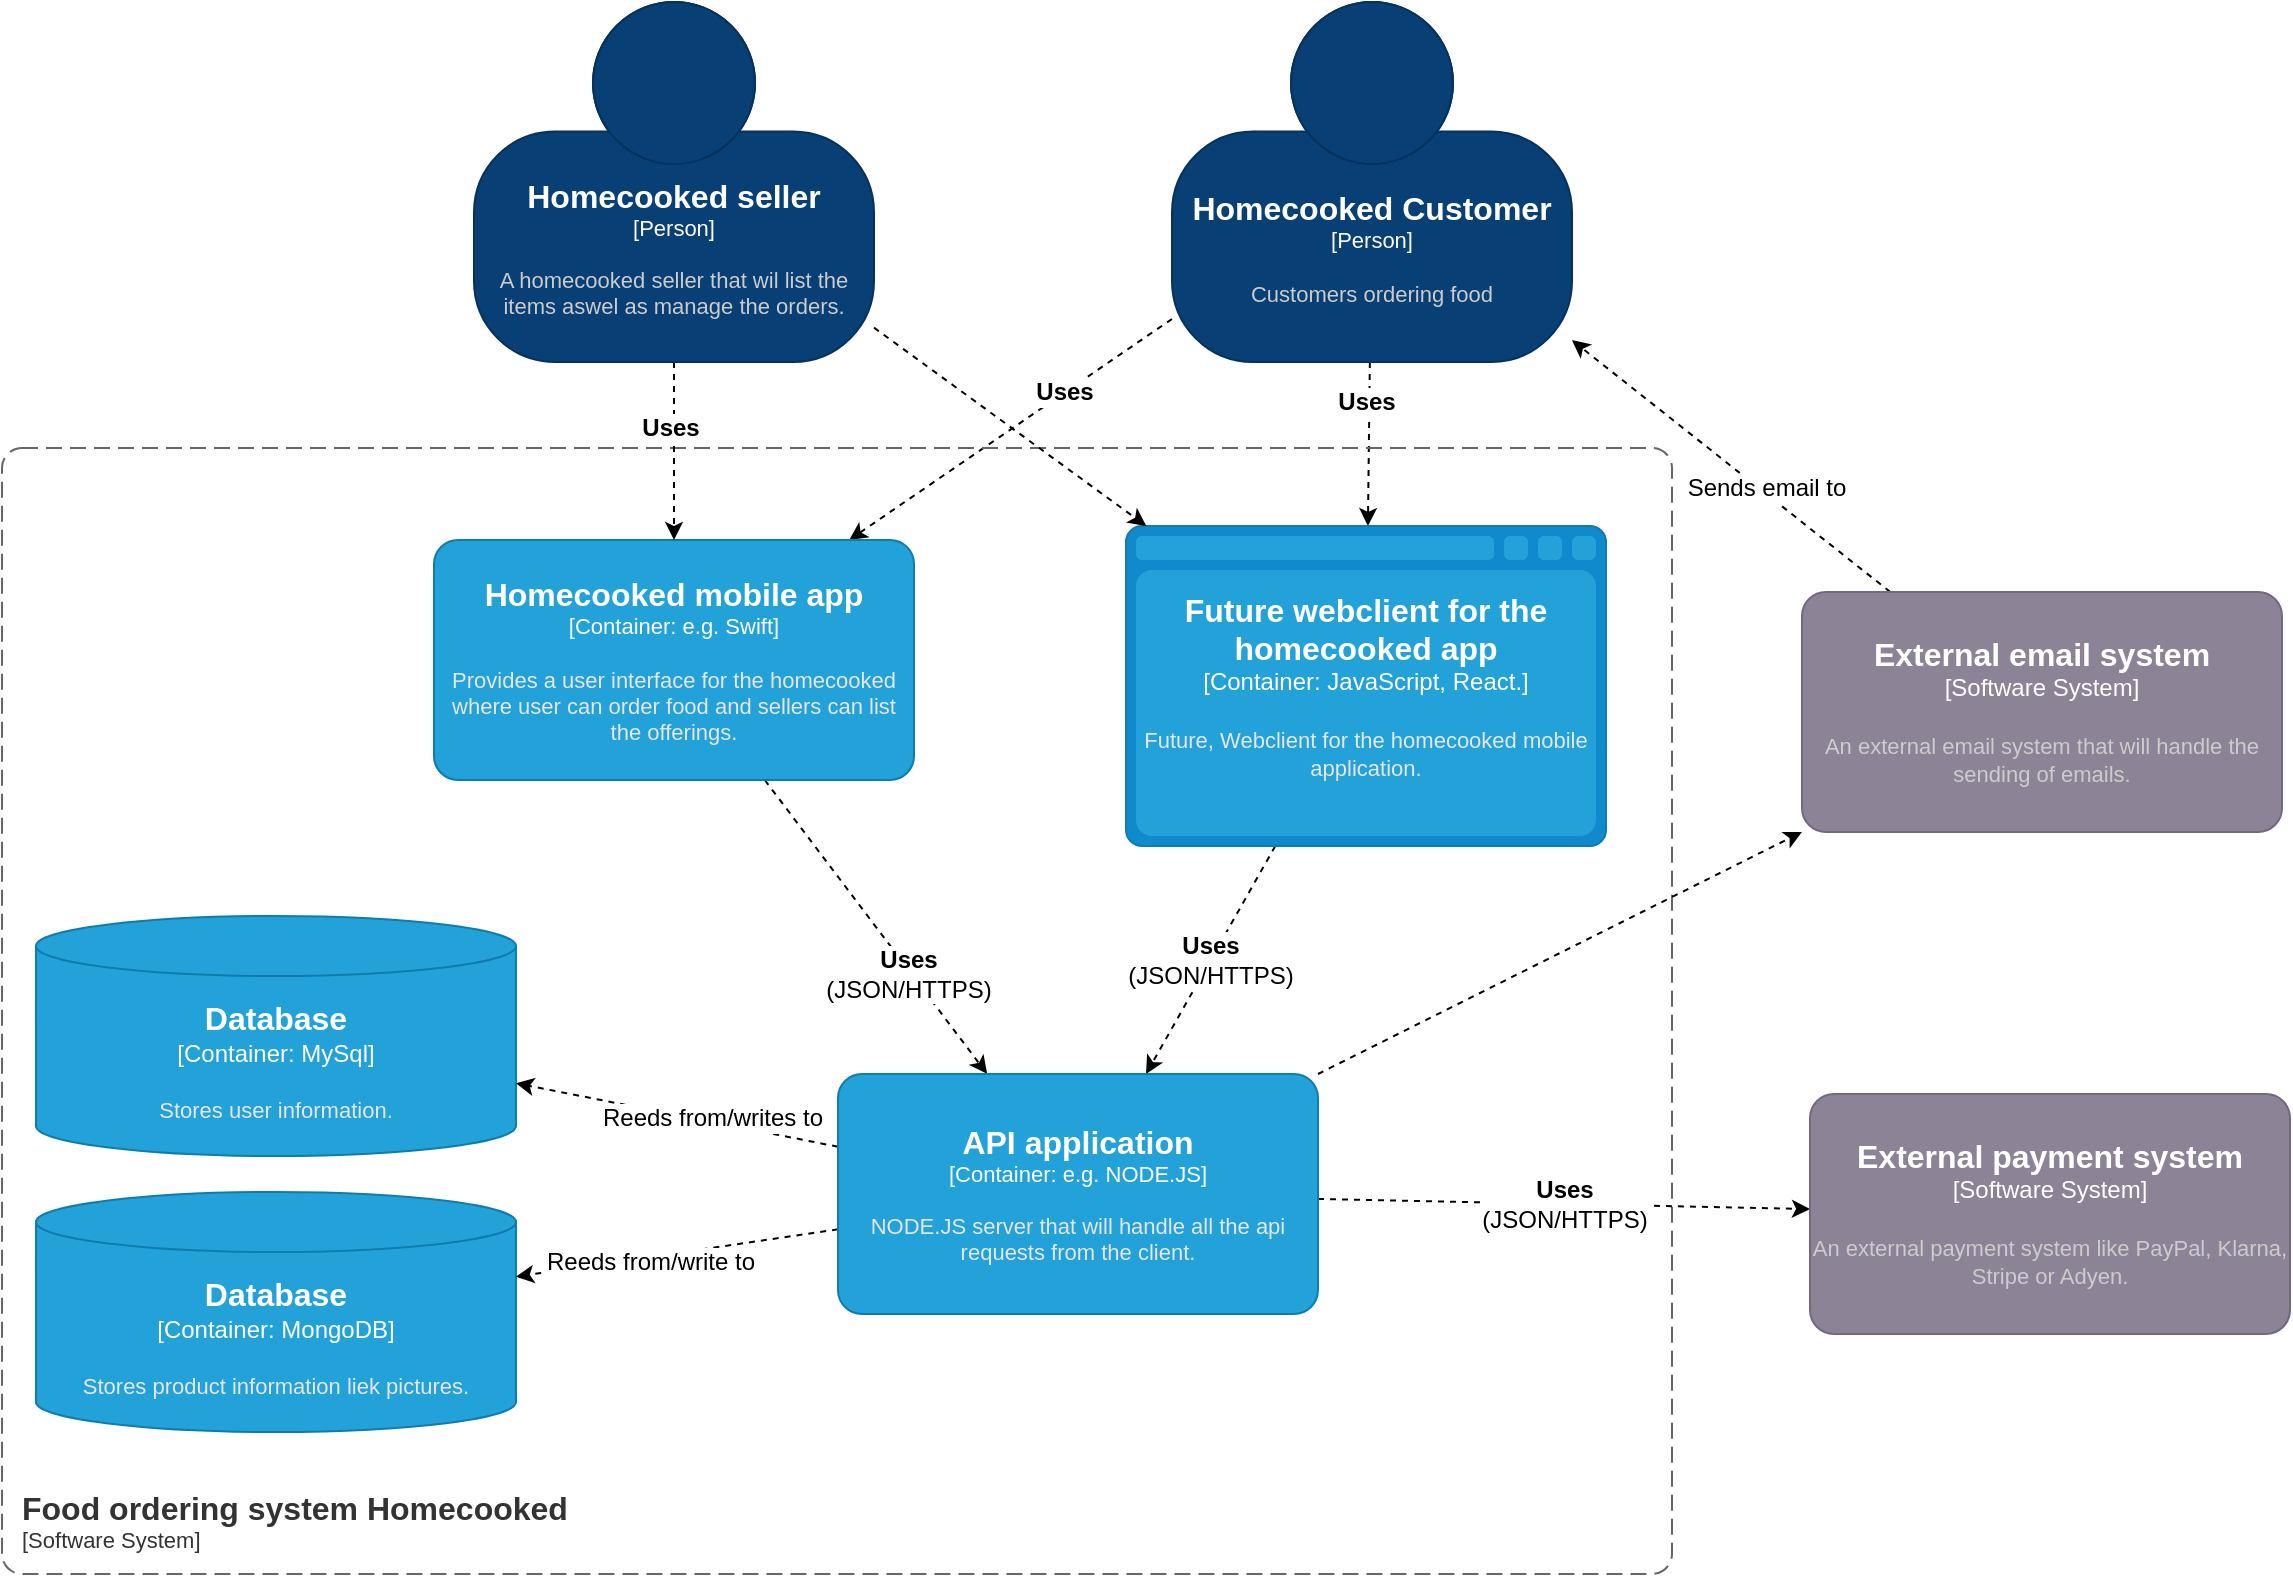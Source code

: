 <mxfile version="20.6.0" type="device"><diagram id="55MKK8f3aCwv0sgGefRT" name="Pagina-1"><mxGraphModel dx="1454" dy="859" grid="0" gridSize="10" guides="1" tooltips="1" connect="1" arrows="1" fold="1" page="1" pageScale="1" pageWidth="827" pageHeight="1169" math="0" shadow="0"><root><mxCell id="0"/><mxCell id="1" parent="0"/><mxCell id="LanXrN-nFh_jiTZZTWTy-5" style="rounded=0;orthogonalLoop=1;jettySize=auto;html=1;dashed=1;" edge="1" parent="1" source="LanXrN-nFh_jiTZZTWTy-1" target="LanXrN-nFh_jiTZZTWTy-4"><mxGeometry relative="1" as="geometry"/></mxCell><mxCell id="LanXrN-nFh_jiTZZTWTy-6" value="&lt;b&gt;&lt;font style=&quot;font-size: 12px;&quot;&gt;Uses&lt;/font&gt;&lt;/b&gt;" style="edgeLabel;html=1;align=center;verticalAlign=middle;resizable=0;points=[];" vertex="1" connectable="0" parent="LanXrN-nFh_jiTZZTWTy-5"><mxGeometry x="-0.331" y="-1" relative="1" as="geometry"><mxPoint as="offset"/></mxGeometry></mxCell><mxCell id="LanXrN-nFh_jiTZZTWTy-9" style="rounded=0;orthogonalLoop=1;jettySize=auto;html=1;dashed=1;" edge="1" parent="1" source="LanXrN-nFh_jiTZZTWTy-1" target="LanXrN-nFh_jiTZZTWTy-8"><mxGeometry relative="1" as="geometry"/></mxCell><mxCell id="LanXrN-nFh_jiTZZTWTy-10" value="&lt;b&gt;&lt;font style=&quot;font-size: 12px;&quot;&gt;Uses&lt;/font&gt;&lt;/b&gt;" style="edgeLabel;html=1;align=center;verticalAlign=middle;resizable=0;points=[];" vertex="1" connectable="0" parent="LanXrN-nFh_jiTZZTWTy-9"><mxGeometry x="-0.508" y="-1" relative="1" as="geometry"><mxPoint x="-1" as="offset"/></mxGeometry></mxCell><object placeholders="1" c4Name="Homecooked Customer" c4Type="Person" c4Description="Customers ordering food" label="&lt;font style=&quot;font-size: 16px&quot;&gt;&lt;b&gt;%c4Name%&lt;/b&gt;&lt;/font&gt;&lt;div&gt;[%c4Type%]&lt;/div&gt;&lt;br&gt;&lt;div&gt;&lt;font style=&quot;font-size: 11px&quot;&gt;&lt;font color=&quot;#cccccc&quot;&gt;%c4Description%&lt;/font&gt;&lt;/div&gt;" id="LanXrN-nFh_jiTZZTWTy-1"><mxCell style="html=1;fontSize=11;dashed=0;whiteSpace=wrap;fillColor=#083F75;strokeColor=#06315C;fontColor=#ffffff;shape=mxgraph.c4.person2;align=center;metaEdit=1;points=[[0.5,0,0],[1,0.5,0],[1,0.75,0],[0.75,1,0],[0.5,1,0],[0.25,1,0],[0,0.75,0],[0,0.5,0]];resizable=0;" vertex="1" parent="1"><mxGeometry x="635" y="77" width="200" height="180" as="geometry"/></mxCell></object><object placeholders="1" c4Name="Food ordering system Homecooked" c4Type="SystemScopeBoundary" c4Application="Software System" label="&lt;font style=&quot;font-size: 16px&quot;&gt;&lt;b&gt;&lt;div style=&quot;text-align: left&quot;&gt;%c4Name%&lt;/div&gt;&lt;/b&gt;&lt;/font&gt;&lt;div style=&quot;text-align: left&quot;&gt;[%c4Application%]&lt;/div&gt;" id="LanXrN-nFh_jiTZZTWTy-3"><mxCell style="rounded=1;fontSize=11;whiteSpace=wrap;html=1;dashed=1;arcSize=20;fillColor=none;strokeColor=#666666;fontColor=#333333;labelBackgroundColor=none;align=left;verticalAlign=bottom;labelBorderColor=none;spacingTop=0;spacing=10;dashPattern=8 4;metaEdit=1;rotatable=0;perimeter=rectanglePerimeter;noLabel=0;labelPadding=0;allowArrows=0;connectable=0;expand=0;recursiveResize=0;editable=1;pointerEvents=0;absoluteArcSize=1;points=[[0.25,0,0],[0.5,0,0],[0.75,0,0],[1,0.25,0],[1,0.5,0],[1,0.75,0],[0.75,1,0],[0.5,1,0],[0.25,1,0],[0,0.75,0],[0,0.5,0],[0,0.25,0]];" vertex="1" parent="1"><mxGeometry x="50" y="300" width="835" height="563" as="geometry"/></mxCell></object><mxCell id="LanXrN-nFh_jiTZZTWTy-23" style="edgeStyle=none;rounded=0;orthogonalLoop=1;jettySize=auto;html=1;fontSize=12;dashed=1;" edge="1" parent="1" source="LanXrN-nFh_jiTZZTWTy-4" target="LanXrN-nFh_jiTZZTWTy-16"><mxGeometry relative="1" as="geometry"/></mxCell><mxCell id="LanXrN-nFh_jiTZZTWTy-24" value="&lt;b&gt;Uses&lt;/b&gt;&lt;br&gt;(JSON/HTTPS)" style="edgeLabel;html=1;align=center;verticalAlign=middle;resizable=0;points=[];fontSize=12;" vertex="1" connectable="0" parent="LanXrN-nFh_jiTZZTWTy-23"><mxGeometry x="0.304" y="-1" relative="1" as="geometry"><mxPoint as="offset"/></mxGeometry></mxCell><object placeholders="1" c4Name="Homecooked mobile app " c4Type="Container" c4Technology="e.g. Swift" c4Description="Provides a user interface for the homecooked where user can order food and sellers can list the offerings." label="&lt;font style=&quot;font-size: 16px&quot;&gt;&lt;b&gt;%c4Name%&lt;/b&gt;&lt;/font&gt;&lt;div&gt;[%c4Type%: %c4Technology%]&lt;/div&gt;&lt;br&gt;&lt;div&gt;&lt;font style=&quot;font-size: 11px&quot;&gt;&lt;font color=&quot;#E6E6E6&quot;&gt;%c4Description%&lt;/font&gt;&lt;/div&gt;" id="LanXrN-nFh_jiTZZTWTy-4"><mxCell style="rounded=1;whiteSpace=wrap;html=1;fontSize=11;labelBackgroundColor=none;fillColor=#23A2D9;fontColor=#ffffff;align=center;arcSize=10;strokeColor=#0E7DAD;metaEdit=1;resizable=0;points=[[0.25,0,0],[0.5,0,0],[0.75,0,0],[1,0.25,0],[1,0.5,0],[1,0.75,0],[0.75,1,0],[0.5,1,0],[0.25,1,0],[0,0.75,0],[0,0.5,0],[0,0.25,0]];" vertex="1" parent="1"><mxGeometry x="266" y="346" width="240" height="120" as="geometry"/></mxCell></object><object placeholders="1" c4Type="Database" c4Container="Container" c4Technology="MongoDB" c4Description="Stores product information liek pictures. " label="&lt;font style=&quot;font-size: 16px&quot;&gt;&lt;b&gt;%c4Type%&lt;/b&gt;&lt;/font&gt;&lt;div&gt;[%c4Container%:&amp;nbsp;%c4Technology%]&lt;/div&gt;&lt;br&gt;&lt;div&gt;&lt;font style=&quot;font-size: 11px&quot;&gt;&lt;font color=&quot;#E6E6E6&quot;&gt;%c4Description%&lt;/font&gt;&lt;/div&gt;" id="LanXrN-nFh_jiTZZTWTy-7"><mxCell style="shape=cylinder3;size=15;whiteSpace=wrap;html=1;boundedLbl=1;rounded=0;labelBackgroundColor=none;fillColor=#23A2D9;fontSize=12;fontColor=#ffffff;align=center;strokeColor=#0E7DAD;metaEdit=1;points=[[0.5,0,0],[1,0.25,0],[1,0.5,0],[1,0.75,0],[0.5,1,0],[0,0.75,0],[0,0.5,0],[0,0.25,0]];resizable=0;" vertex="1" parent="1"><mxGeometry x="67" y="672" width="240" height="120" as="geometry"/></mxCell></object><mxCell id="LanXrN-nFh_jiTZZTWTy-25" value="&lt;b&gt;Uses&lt;/b&gt;&lt;br&gt;(JSON/HTTPS)" style="edgeStyle=none;rounded=0;orthogonalLoop=1;jettySize=auto;html=1;fontSize=12;dashed=1;" edge="1" parent="1" source="LanXrN-nFh_jiTZZTWTy-8" target="LanXrN-nFh_jiTZZTWTy-16"><mxGeometry relative="1" as="geometry"/></mxCell><object placeholders="1" c4Type="Future webclient for the homecooked app" c4Container="Container" c4Technology="JavaScript, React." c4Description="Future, Webclient for the homecooked mobile application." label="&lt;font style=&quot;font-size: 16px&quot;&gt;&lt;b&gt;%c4Type%&lt;/b&gt;&lt;/font&gt;&lt;div&gt;[%c4Container%:&amp;nbsp;%c4Technology%]&lt;/div&gt;&lt;br&gt;&lt;div&gt;&lt;font style=&quot;font-size: 11px&quot;&gt;&lt;font color=&quot;#E6E6E6&quot;&gt;%c4Description%&lt;/font&gt;&lt;/div&gt;" id="LanXrN-nFh_jiTZZTWTy-8"><mxCell style="shape=mxgraph.c4.webBrowserContainer2;whiteSpace=wrap;html=1;boundedLbl=1;rounded=0;labelBackgroundColor=none;strokeColor=#118ACD;fillColor=#23A2D9;strokeColor=#118ACD;strokeColor2=#0E7DAD;fontSize=12;fontColor=#ffffff;align=center;metaEdit=1;points=[[0.5,0,0],[1,0.25,0],[1,0.5,0],[1,0.75,0],[0.5,1,0],[0,0.75,0],[0,0.5,0],[0,0.25,0]];resizable=0;" vertex="1" parent="1"><mxGeometry x="612" y="339" width="240" height="160" as="geometry"/></mxCell></object><mxCell id="LanXrN-nFh_jiTZZTWTy-12" style="rounded=0;orthogonalLoop=1;jettySize=auto;html=1;dashed=1;" edge="1" parent="1" source="LanXrN-nFh_jiTZZTWTy-11" target="LanXrN-nFh_jiTZZTWTy-4"><mxGeometry relative="1" as="geometry"/></mxCell><mxCell id="LanXrN-nFh_jiTZZTWTy-13" value="&lt;b&gt;&lt;font style=&quot;font-size: 12px;&quot;&gt;Uses&lt;/font&gt;&lt;br&gt;&lt;/b&gt;" style="edgeLabel;html=1;align=center;verticalAlign=middle;resizable=0;points=[];" vertex="1" connectable="0" parent="LanXrN-nFh_jiTZZTWTy-12"><mxGeometry x="-0.273" y="-2" relative="1" as="geometry"><mxPoint as="offset"/></mxGeometry></mxCell><mxCell id="LanXrN-nFh_jiTZZTWTy-15" style="edgeStyle=none;rounded=0;orthogonalLoop=1;jettySize=auto;html=1;dashed=1;" edge="1" parent="1" source="LanXrN-nFh_jiTZZTWTy-11" target="LanXrN-nFh_jiTZZTWTy-8"><mxGeometry relative="1" as="geometry"/></mxCell><object placeholders="1" c4Name="Homecooked seller" c4Type="Person" c4Description="A homecooked seller that wil list the items aswel as manage the orders." label="&lt;font style=&quot;font-size: 16px&quot;&gt;&lt;b&gt;%c4Name%&lt;/b&gt;&lt;/font&gt;&lt;div&gt;[%c4Type%]&lt;/div&gt;&lt;br&gt;&lt;div&gt;&lt;font style=&quot;font-size: 11px&quot;&gt;&lt;font color=&quot;#cccccc&quot;&gt;%c4Description%&lt;/font&gt;&lt;/div&gt;" id="LanXrN-nFh_jiTZZTWTy-11"><mxCell style="html=1;fontSize=11;dashed=0;whiteSpace=wrap;fillColor=#083F75;strokeColor=#06315C;fontColor=#ffffff;shape=mxgraph.c4.person2;align=center;metaEdit=1;points=[[0.5,0,0],[1,0.5,0],[1,0.75,0],[0.75,1,0],[0.5,1,0],[0.25,1,0],[0,0.75,0],[0,0.5,0]];resizable=0;" vertex="1" parent="1"><mxGeometry x="286" y="77" width="200" height="180" as="geometry"/></mxCell></object><object placeholders="1" c4Type="Database" c4Container="Container" c4Technology="MySql" c4Description="Stores user information." label="&lt;font style=&quot;font-size: 16px&quot;&gt;&lt;b&gt;%c4Type%&lt;/b&gt;&lt;/font&gt;&lt;div&gt;[%c4Container%:&amp;nbsp;%c4Technology%]&lt;/div&gt;&lt;br&gt;&lt;div&gt;&lt;font style=&quot;font-size: 11px&quot;&gt;&lt;font color=&quot;#E6E6E6&quot;&gt;%c4Description%&lt;/font&gt;&lt;/div&gt;" id="LanXrN-nFh_jiTZZTWTy-14"><mxCell style="shape=cylinder3;size=15;whiteSpace=wrap;html=1;boundedLbl=1;rounded=0;labelBackgroundColor=none;fillColor=#23A2D9;fontSize=12;fontColor=#ffffff;align=center;strokeColor=#0E7DAD;metaEdit=1;points=[[0.5,0,0],[1,0.25,0],[1,0.5,0],[1,0.75,0],[0.5,1,0],[0,0.75,0],[0,0.5,0],[0,0.25,0]];resizable=0;" vertex="1" parent="1"><mxGeometry x="67" y="534" width="240" height="120" as="geometry"/></mxCell></object><mxCell id="LanXrN-nFh_jiTZZTWTy-19" value="&lt;font style=&quot;font-size: 12px;&quot;&gt;Uses&lt;br&gt;&lt;span style=&quot;font-weight: normal;&quot;&gt;(JSON/HTTPS)&lt;/span&gt;&lt;br&gt;&lt;/font&gt;" style="edgeStyle=none;rounded=0;orthogonalLoop=1;jettySize=auto;html=1;fontStyle=1;dashed=1;" edge="1" parent="1" source="LanXrN-nFh_jiTZZTWTy-16" target="LanXrN-nFh_jiTZZTWTy-17"><mxGeometry relative="1" as="geometry"/></mxCell><mxCell id="LanXrN-nFh_jiTZZTWTy-31" style="edgeStyle=none;rounded=0;orthogonalLoop=1;jettySize=auto;html=1;fontSize=12;dashed=1;" edge="1" parent="1" source="LanXrN-nFh_jiTZZTWTy-16" target="LanXrN-nFh_jiTZZTWTy-26"><mxGeometry relative="1" as="geometry"/></mxCell><mxCell id="LanXrN-nFh_jiTZZTWTy-32" style="edgeStyle=none;rounded=0;orthogonalLoop=1;jettySize=auto;html=1;fontSize=12;dashed=1;" edge="1" parent="1" source="LanXrN-nFh_jiTZZTWTy-16" target="LanXrN-nFh_jiTZZTWTy-14"><mxGeometry relative="1" as="geometry"/></mxCell><mxCell id="LanXrN-nFh_jiTZZTWTy-34" value="Reeds from/writes to" style="edgeLabel;html=1;align=center;verticalAlign=middle;resizable=0;points=[];fontSize=12;" vertex="1" connectable="0" parent="LanXrN-nFh_jiTZZTWTy-32"><mxGeometry x="-0.225" y="-2" relative="1" as="geometry"><mxPoint x="-1" as="offset"/></mxGeometry></mxCell><mxCell id="LanXrN-nFh_jiTZZTWTy-33" style="edgeStyle=none;rounded=0;orthogonalLoop=1;jettySize=auto;html=1;fontSize=12;dashed=1;" edge="1" parent="1" source="LanXrN-nFh_jiTZZTWTy-16" target="LanXrN-nFh_jiTZZTWTy-7"><mxGeometry relative="1" as="geometry"/></mxCell><mxCell id="LanXrN-nFh_jiTZZTWTy-35" value="Reeds from/write to" style="edgeLabel;html=1;align=center;verticalAlign=middle;resizable=0;points=[];fontSize=12;" vertex="1" connectable="0" parent="LanXrN-nFh_jiTZZTWTy-33"><mxGeometry x="0.182" y="2" relative="1" as="geometry"><mxPoint as="offset"/></mxGeometry></mxCell><object placeholders="1" c4Name="API application" c4Type="Container" c4Technology="e.g. NODE.JS" c4Description="NODE.JS server that will handle all the api requests from the client. " label="&lt;font style=&quot;font-size: 16px&quot;&gt;&lt;b&gt;%c4Name%&lt;/b&gt;&lt;/font&gt;&lt;div&gt;[%c4Type%: %c4Technology%]&lt;/div&gt;&lt;br&gt;&lt;div&gt;&lt;font style=&quot;font-size: 11px&quot;&gt;&lt;font color=&quot;#E6E6E6&quot;&gt;%c4Description%&lt;/font&gt;&lt;/div&gt;" id="LanXrN-nFh_jiTZZTWTy-16"><mxCell style="rounded=1;whiteSpace=wrap;html=1;fontSize=11;labelBackgroundColor=none;fillColor=#23A2D9;fontColor=#ffffff;align=center;arcSize=10;strokeColor=#0E7DAD;metaEdit=1;resizable=0;points=[[0.25,0,0],[0.5,0,0],[0.75,0,0],[1,0.25,0],[1,0.5,0],[1,0.75,0],[0.75,1,0],[0.5,1,0],[0.25,1,0],[0,0.75,0],[0,0.5,0],[0,0.25,0]];" vertex="1" parent="1"><mxGeometry x="468" y="613" width="240" height="120" as="geometry"/></mxCell></object><object placeholders="1" c4Name="External payment system" c4Type="Software System" c4Description="An external payment system like PayPal, Klarna, Stripe or Adyen." label="&lt;font style=&quot;font-size: 16px&quot;&gt;&lt;b&gt;%c4Name%&lt;/b&gt;&lt;/font&gt;&lt;div&gt;[%c4Type%]&lt;/div&gt;&lt;br&gt;&lt;div&gt;&lt;font style=&quot;font-size: 11px&quot;&gt;&lt;font color=&quot;#cccccc&quot;&gt;%c4Description%&lt;/font&gt;&lt;/div&gt;" id="LanXrN-nFh_jiTZZTWTy-17"><mxCell style="rounded=1;whiteSpace=wrap;html=1;labelBackgroundColor=none;fillColor=#8C8496;fontColor=#ffffff;align=center;arcSize=10;strokeColor=#736782;metaEdit=1;resizable=0;points=[[0.25,0,0],[0.5,0,0],[0.75,0,0],[1,0.25,0],[1,0.5,0],[1,0.75,0],[0.75,1,0],[0.5,1,0],[0.25,1,0],[0,0.75,0],[0,0.5,0],[0,0.25,0]];" vertex="1" parent="1"><mxGeometry x="954" y="623" width="240" height="120" as="geometry"/></mxCell></object><mxCell id="LanXrN-nFh_jiTZZTWTy-27" style="edgeStyle=none;rounded=0;orthogonalLoop=1;jettySize=auto;html=1;fontSize=12;dashed=1;" edge="1" parent="1" source="LanXrN-nFh_jiTZZTWTy-26" target="LanXrN-nFh_jiTZZTWTy-1"><mxGeometry relative="1" as="geometry"/></mxCell><mxCell id="LanXrN-nFh_jiTZZTWTy-28" value="Sends email to" style="edgeLabel;html=1;align=center;verticalAlign=middle;resizable=0;points=[];fontSize=12;" vertex="1" connectable="0" parent="LanXrN-nFh_jiTZZTWTy-27"><mxGeometry x="-0.197" y="-2" relative="1" as="geometry"><mxPoint as="offset"/></mxGeometry></mxCell><object placeholders="1" c4Name="External email system" c4Type="Software System" c4Description="An external email system that will handle the sending of emails. " label="&lt;font style=&quot;font-size: 16px&quot;&gt;&lt;b&gt;%c4Name%&lt;/b&gt;&lt;/font&gt;&lt;div&gt;[%c4Type%]&lt;/div&gt;&lt;br&gt;&lt;div&gt;&lt;font style=&quot;font-size: 11px&quot;&gt;&lt;font color=&quot;#cccccc&quot;&gt;%c4Description%&lt;/font&gt;&lt;/div&gt;" id="LanXrN-nFh_jiTZZTWTy-26"><mxCell style="rounded=1;whiteSpace=wrap;html=1;labelBackgroundColor=none;fillColor=#8C8496;fontColor=#ffffff;align=center;arcSize=10;strokeColor=#736782;metaEdit=1;resizable=0;points=[[0.25,0,0],[0.5,0,0],[0.75,0,0],[1,0.25,0],[1,0.5,0],[1,0.75,0],[0.75,1,0],[0.5,1,0],[0.25,1,0],[0,0.75,0],[0,0.5,0],[0,0.25,0]];fontSize=12;" vertex="1" parent="1"><mxGeometry x="950" y="372" width="240" height="120" as="geometry"/></mxCell></object></root></mxGraphModel></diagram></mxfile>